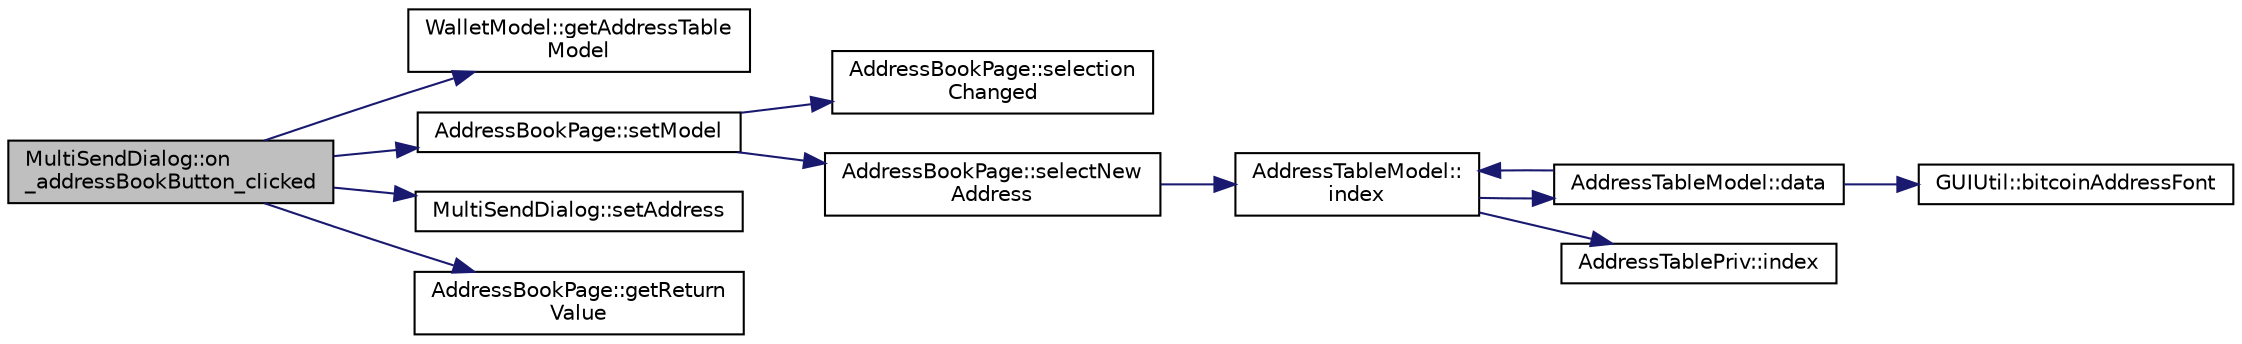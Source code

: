 digraph "MultiSendDialog::on_addressBookButton_clicked"
{
  edge [fontname="Helvetica",fontsize="10",labelfontname="Helvetica",labelfontsize="10"];
  node [fontname="Helvetica",fontsize="10",shape=record];
  rankdir="LR";
  Node13 [label="MultiSendDialog::on\l_addressBookButton_clicked",height=0.2,width=0.4,color="black", fillcolor="grey75", style="filled", fontcolor="black"];
  Node13 -> Node14 [color="midnightblue",fontsize="10",style="solid",fontname="Helvetica"];
  Node14 [label="WalletModel::getAddressTable\lModel",height=0.2,width=0.4,color="black", fillcolor="white", style="filled",URL="$class_wallet_model.html#a89ed202e2dbc04aaa70d72872b95b351"];
  Node13 -> Node15 [color="midnightblue",fontsize="10",style="solid",fontname="Helvetica"];
  Node15 [label="AddressBookPage::setModel",height=0.2,width=0.4,color="black", fillcolor="white", style="filled",URL="$class_address_book_page.html#a1282cda9cb0300ee04c472ec4c9949f3"];
  Node15 -> Node16 [color="midnightblue",fontsize="10",style="solid",fontname="Helvetica"];
  Node16 [label="AddressBookPage::selection\lChanged",height=0.2,width=0.4,color="black", fillcolor="white", style="filled",URL="$class_address_book_page.html#a9df2b5984c8b4ab2c4b5eade1aab8f3e",tooltip="Set button states based on selected tab and selection. "];
  Node15 -> Node17 [color="midnightblue",fontsize="10",style="solid",fontname="Helvetica"];
  Node17 [label="AddressBookPage::selectNew\lAddress",height=0.2,width=0.4,color="black", fillcolor="white", style="filled",URL="$class_address_book_page.html#ab62ba5d31e2d64c4d901da58d6b32a59",tooltip="New entry/entries were added to address table. "];
  Node17 -> Node18 [color="midnightblue",fontsize="10",style="solid",fontname="Helvetica"];
  Node18 [label="AddressTableModel::\lindex",height=0.2,width=0.4,color="black", fillcolor="white", style="filled",URL="$class_address_table_model.html#a74e9123471948255f87271c823c82854"];
  Node18 -> Node19 [color="midnightblue",fontsize="10",style="solid",fontname="Helvetica"];
  Node19 [label="AddressTableModel::data",height=0.2,width=0.4,color="black", fillcolor="white", style="filled",URL="$class_address_table_model.html#a79b07007c147962c0119310ebd4931c1"];
  Node19 -> Node18 [color="midnightblue",fontsize="10",style="solid",fontname="Helvetica"];
  Node19 -> Node20 [color="midnightblue",fontsize="10",style="solid",fontname="Helvetica"];
  Node20 [label="GUIUtil::bitcoinAddressFont",height=0.2,width=0.4,color="black", fillcolor="white", style="filled",URL="$namespace_g_u_i_util.html#a6630c77d0f51ac2a1acdc5fe06c75283"];
  Node18 -> Node21 [color="midnightblue",fontsize="10",style="solid",fontname="Helvetica"];
  Node21 [label="AddressTablePriv::index",height=0.2,width=0.4,color="black", fillcolor="white", style="filled",URL="$class_address_table_priv.html#af311eb7d0189a74a508d7ad0f563f307"];
  Node13 -> Node22 [color="midnightblue",fontsize="10",style="solid",fontname="Helvetica"];
  Node22 [label="MultiSendDialog::setAddress",height=0.2,width=0.4,color="black", fillcolor="white", style="filled",URL="$class_multi_send_dialog.html#acc93dd843ead555a3c6eac6b8c91e777"];
  Node13 -> Node23 [color="midnightblue",fontsize="10",style="solid",fontname="Helvetica"];
  Node23 [label="AddressBookPage::getReturn\lValue",height=0.2,width=0.4,color="black", fillcolor="white", style="filled",URL="$class_address_book_page.html#a4f6d802c63539ac335b138cca0b913d2"];
}
